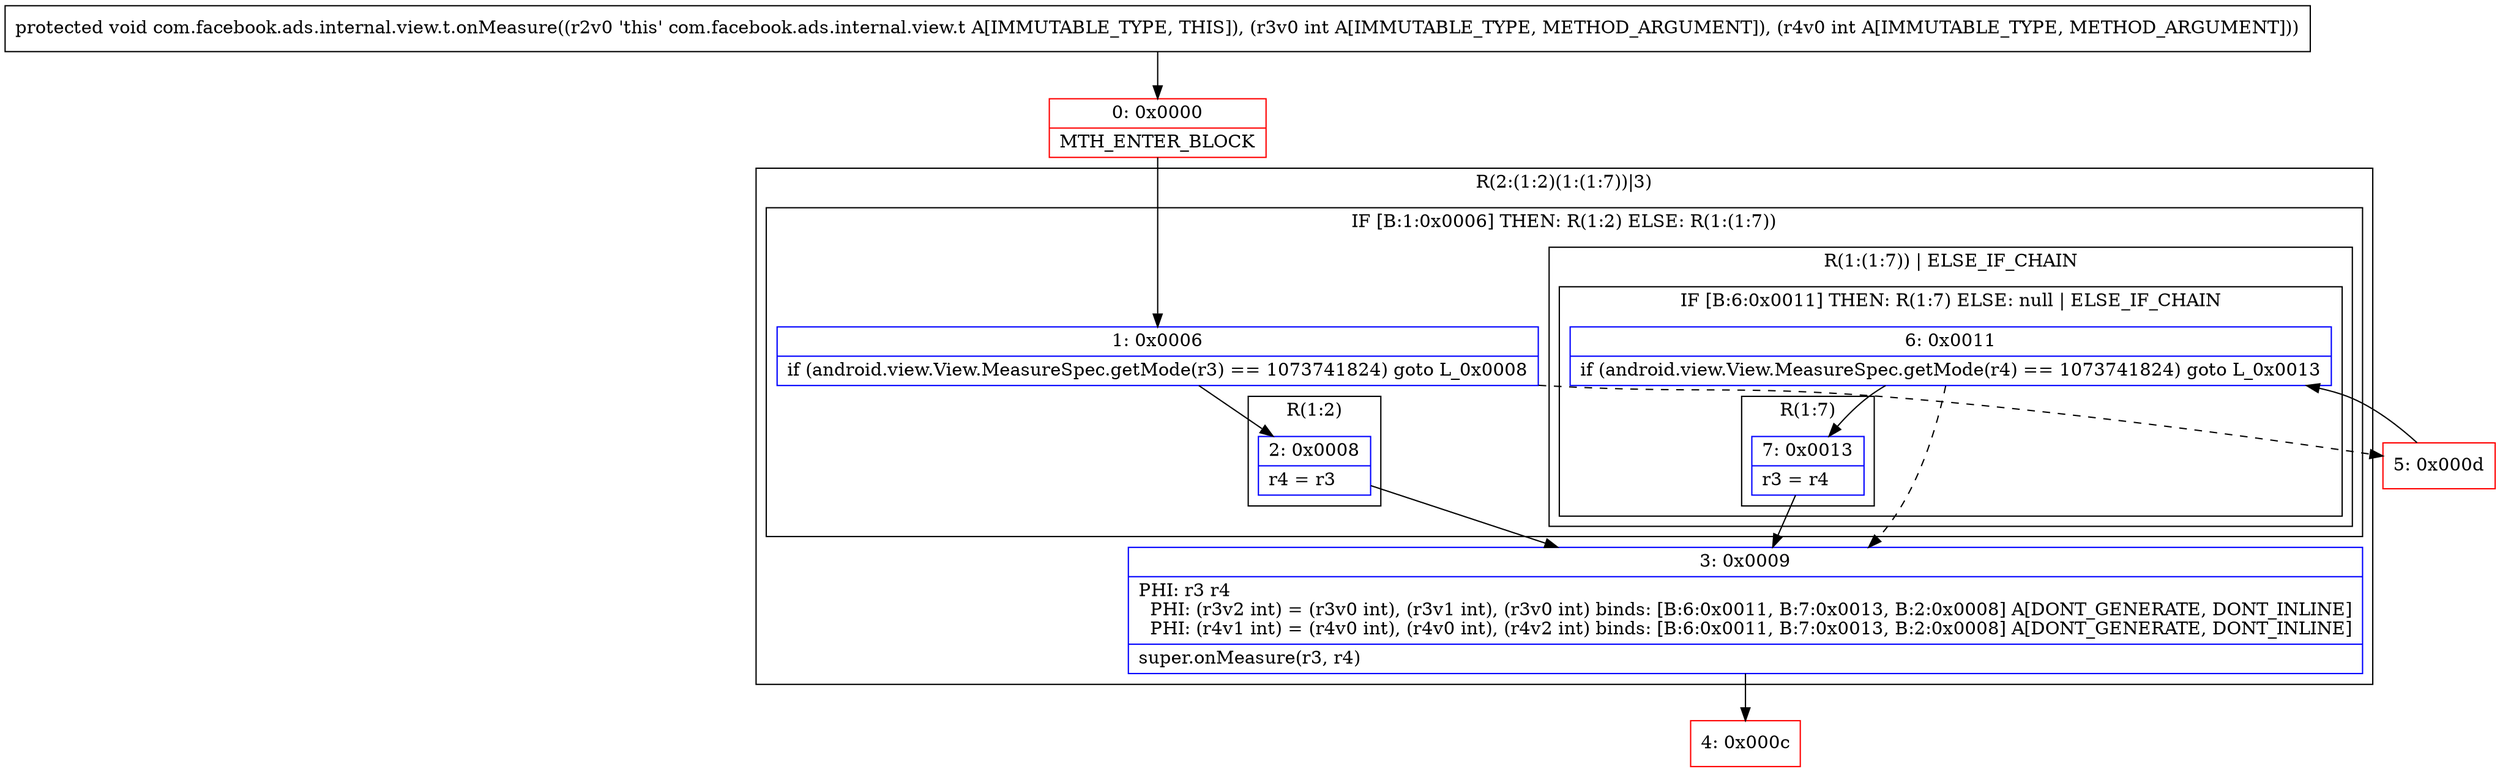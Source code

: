 digraph "CFG forcom.facebook.ads.internal.view.t.onMeasure(II)V" {
subgraph cluster_Region_1234576519 {
label = "R(2:(1:2)(1:(1:7))|3)";
node [shape=record,color=blue];
subgraph cluster_IfRegion_316879314 {
label = "IF [B:1:0x0006] THEN: R(1:2) ELSE: R(1:(1:7))";
node [shape=record,color=blue];
Node_1 [shape=record,label="{1\:\ 0x0006|if (android.view.View.MeasureSpec.getMode(r3) == 1073741824) goto L_0x0008\l}"];
subgraph cluster_Region_1180913830 {
label = "R(1:2)";
node [shape=record,color=blue];
Node_2 [shape=record,label="{2\:\ 0x0008|r4 = r3\l}"];
}
subgraph cluster_Region_1972480923 {
label = "R(1:(1:7)) | ELSE_IF_CHAIN\l";
node [shape=record,color=blue];
subgraph cluster_IfRegion_224074674 {
label = "IF [B:6:0x0011] THEN: R(1:7) ELSE: null | ELSE_IF_CHAIN\l";
node [shape=record,color=blue];
Node_6 [shape=record,label="{6\:\ 0x0011|if (android.view.View.MeasureSpec.getMode(r4) == 1073741824) goto L_0x0013\l}"];
subgraph cluster_Region_113100394 {
label = "R(1:7)";
node [shape=record,color=blue];
Node_7 [shape=record,label="{7\:\ 0x0013|r3 = r4\l}"];
}
}
}
}
Node_3 [shape=record,label="{3\:\ 0x0009|PHI: r3 r4 \l  PHI: (r3v2 int) = (r3v0 int), (r3v1 int), (r3v0 int) binds: [B:6:0x0011, B:7:0x0013, B:2:0x0008] A[DONT_GENERATE, DONT_INLINE]\l  PHI: (r4v1 int) = (r4v0 int), (r4v0 int), (r4v2 int) binds: [B:6:0x0011, B:7:0x0013, B:2:0x0008] A[DONT_GENERATE, DONT_INLINE]\l|super.onMeasure(r3, r4)\l}"];
}
Node_0 [shape=record,color=red,label="{0\:\ 0x0000|MTH_ENTER_BLOCK\l}"];
Node_4 [shape=record,color=red,label="{4\:\ 0x000c}"];
Node_5 [shape=record,color=red,label="{5\:\ 0x000d}"];
MethodNode[shape=record,label="{protected void com.facebook.ads.internal.view.t.onMeasure((r2v0 'this' com.facebook.ads.internal.view.t A[IMMUTABLE_TYPE, THIS]), (r3v0 int A[IMMUTABLE_TYPE, METHOD_ARGUMENT]), (r4v0 int A[IMMUTABLE_TYPE, METHOD_ARGUMENT])) }"];
MethodNode -> Node_0;
Node_1 -> Node_2;
Node_1 -> Node_5[style=dashed];
Node_2 -> Node_3;
Node_6 -> Node_3[style=dashed];
Node_6 -> Node_7;
Node_7 -> Node_3;
Node_3 -> Node_4;
Node_0 -> Node_1;
Node_5 -> Node_6;
}

